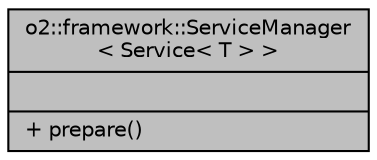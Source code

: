 digraph "o2::framework::ServiceManager&lt; Service&lt; T &gt; &gt;"
{
 // INTERACTIVE_SVG=YES
  bgcolor="transparent";
  edge [fontname="Helvetica",fontsize="10",labelfontname="Helvetica",labelfontsize="10"];
  node [fontname="Helvetica",fontsize="10",shape=record];
  Node1 [label="{o2::framework::ServiceManager\l\< Service\< T \> \>\n||+ prepare()\l}",height=0.2,width=0.4,color="black", fillcolor="grey75", style="filled", fontcolor="black"];
}

